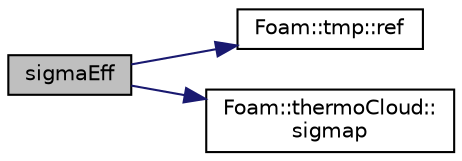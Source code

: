 digraph "sigmaEff"
{
  bgcolor="transparent";
  edge [fontname="Helvetica",fontsize="10",labelfontname="Helvetica",labelfontsize="10"];
  node [fontname="Helvetica",fontsize="10",shape=record];
  rankdir="LR";
  Node6 [label="sigmaEff",height=0.2,width=0.4,color="black", fillcolor="grey75", style="filled", fontcolor="black"];
  Node6 -> Node7 [color="midnightblue",fontsize="10",style="solid",fontname="Helvetica"];
  Node7 [label="Foam::tmp::ref",height=0.2,width=0.4,color="black",URL="$a27077.html#aeaf81e641282874cef07f5b808efc83b",tooltip="Return non-const reference or generate a fatal error. "];
  Node6 -> Node8 [color="midnightblue",fontsize="10",style="solid",fontname="Helvetica"];
  Node8 [label="Foam::thermoCloud::\lsigmap",height=0.2,width=0.4,color="black",URL="$a24877.html#a0bb27de16611cc7dc4940edbb18f3cf5",tooltip="Return tmp equivalent particulate scattering factor. "];
}
